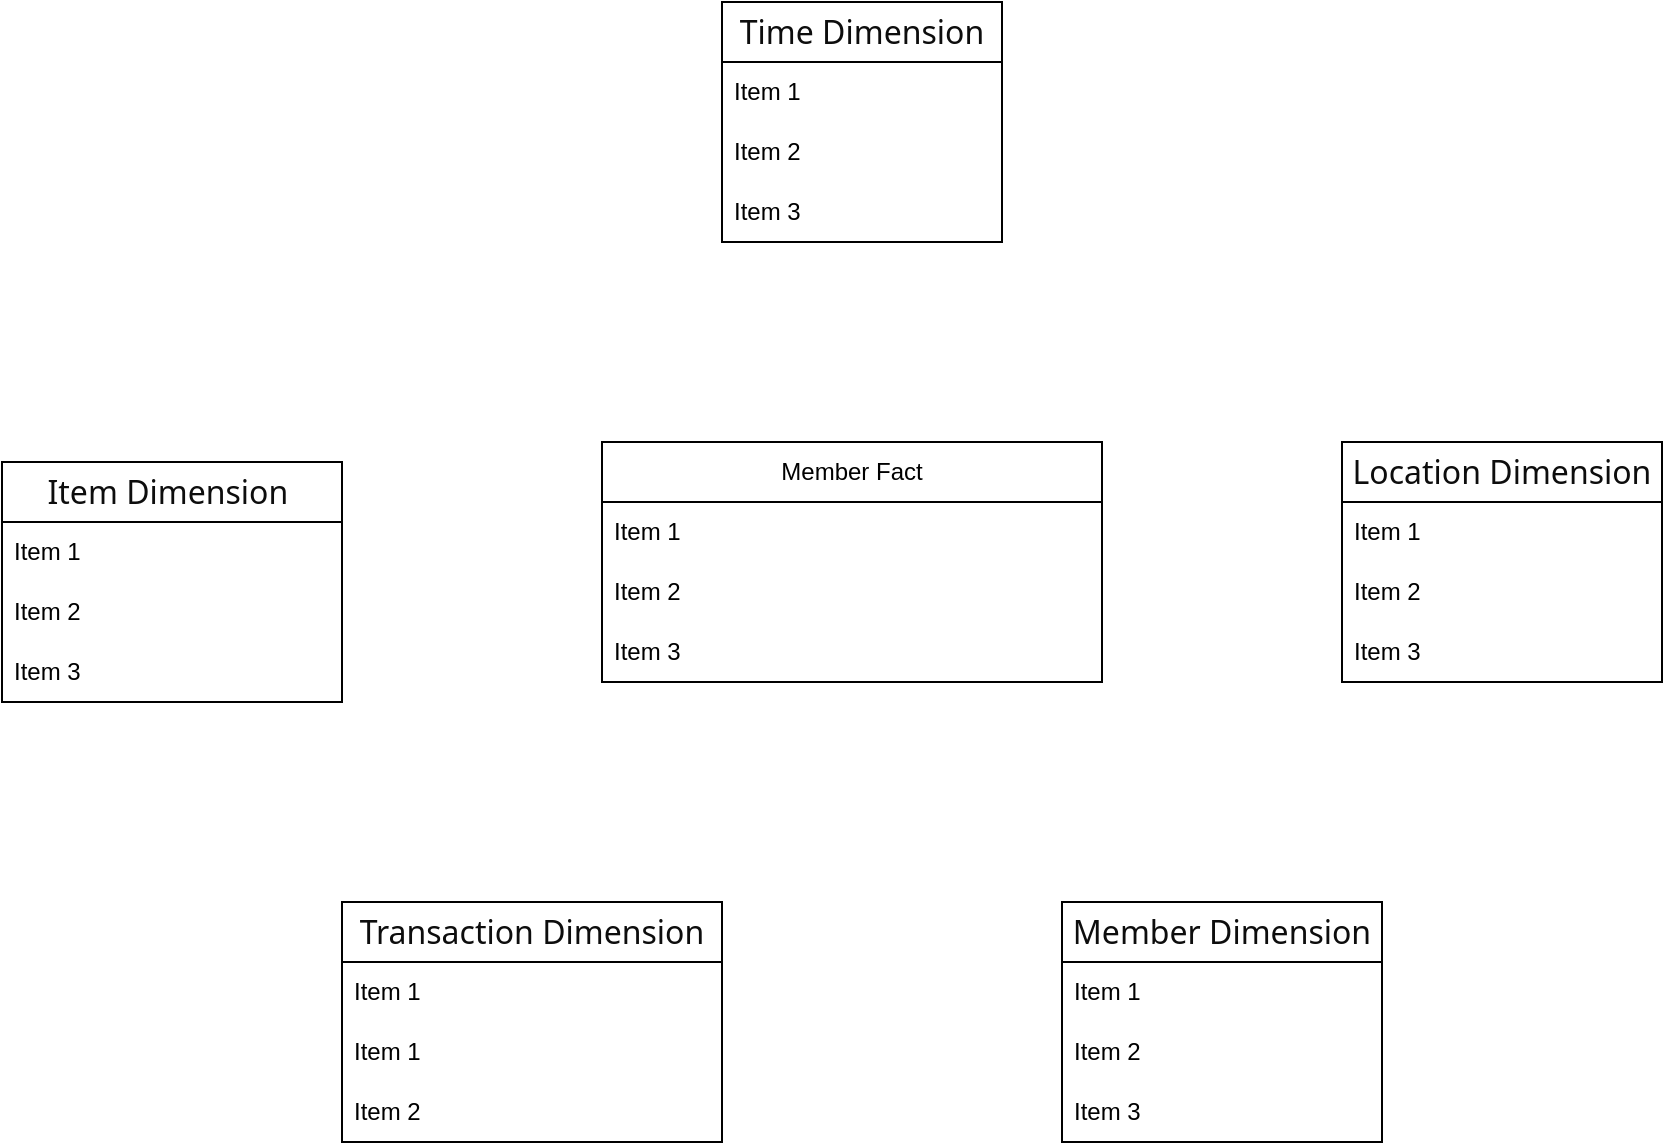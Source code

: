 <mxfile version="24.4.0" type="github">
  <diagram name="Page-1" id="Mo6gGggFcFK9n41nNnYF">
    <mxGraphModel dx="978" dy="554" grid="1" gridSize="10" guides="1" tooltips="1" connect="1" arrows="1" fold="1" page="1" pageScale="1" pageWidth="850" pageHeight="1100" math="0" shadow="0">
      <root>
        <mxCell id="0" />
        <mxCell id="1" parent="0" />
        <mxCell id="JQa0OPUm9NO3doiWXXLw-1" value="&lt;span style=&quot;color: rgb(13, 13, 13); font-family: Söhne, ui-sans-serif, system-ui, -apple-system, &amp;quot;Segoe UI&amp;quot;, Roboto, Ubuntu, Cantarell, &amp;quot;Noto Sans&amp;quot;, sans-serif, &amp;quot;Helvetica Neue&amp;quot;, Arial, &amp;quot;Apple Color Emoji&amp;quot;, &amp;quot;Segoe UI Emoji&amp;quot;, &amp;quot;Segoe UI Symbol&amp;quot;, &amp;quot;Noto Color Emoji&amp;quot;; font-size: 16px; text-align: start; white-space-collapse: preserve; background-color: rgb(255, 255, 255);&quot;&gt;Item Dimension &lt;/span&gt;" style="swimlane;fontStyle=0;childLayout=stackLayout;horizontal=1;startSize=30;horizontalStack=0;resizeParent=1;resizeParentMax=0;resizeLast=0;collapsible=1;marginBottom=0;whiteSpace=wrap;html=1;" vertex="1" parent="1">
          <mxGeometry x="10" y="240" width="170" height="120" as="geometry" />
        </mxCell>
        <mxCell id="JQa0OPUm9NO3doiWXXLw-2" value="Item 1" style="text;strokeColor=none;fillColor=none;align=left;verticalAlign=middle;spacingLeft=4;spacingRight=4;overflow=hidden;points=[[0,0.5],[1,0.5]];portConstraint=eastwest;rotatable=0;whiteSpace=wrap;html=1;" vertex="1" parent="JQa0OPUm9NO3doiWXXLw-1">
          <mxGeometry y="30" width="170" height="30" as="geometry" />
        </mxCell>
        <mxCell id="JQa0OPUm9NO3doiWXXLw-3" value="Item 2" style="text;strokeColor=none;fillColor=none;align=left;verticalAlign=middle;spacingLeft=4;spacingRight=4;overflow=hidden;points=[[0,0.5],[1,0.5]];portConstraint=eastwest;rotatable=0;whiteSpace=wrap;html=1;" vertex="1" parent="JQa0OPUm9NO3doiWXXLw-1">
          <mxGeometry y="60" width="170" height="30" as="geometry" />
        </mxCell>
        <mxCell id="JQa0OPUm9NO3doiWXXLw-4" value="Item 3" style="text;strokeColor=none;fillColor=none;align=left;verticalAlign=middle;spacingLeft=4;spacingRight=4;overflow=hidden;points=[[0,0.5],[1,0.5]];portConstraint=eastwest;rotatable=0;whiteSpace=wrap;html=1;" vertex="1" parent="JQa0OPUm9NO3doiWXXLw-1">
          <mxGeometry y="90" width="170" height="30" as="geometry" />
        </mxCell>
        <mxCell id="JQa0OPUm9NO3doiWXXLw-5" value="&lt;span style=&quot;color: rgb(13, 13, 13); font-family: Söhne, ui-sans-serif, system-ui, -apple-system, &amp;quot;Segoe UI&amp;quot;, Roboto, Ubuntu, Cantarell, &amp;quot;Noto Sans&amp;quot;, sans-serif, &amp;quot;Helvetica Neue&amp;quot;, Arial, &amp;quot;Apple Color Emoji&amp;quot;, &amp;quot;Segoe UI Emoji&amp;quot;, &amp;quot;Segoe UI Symbol&amp;quot;, &amp;quot;Noto Color Emoji&amp;quot;; font-size: 16px; text-align: start; white-space-collapse: preserve; background-color: rgb(255, 255, 255);&quot;&gt;Time Dimension&lt;/span&gt;" style="swimlane;fontStyle=0;childLayout=stackLayout;horizontal=1;startSize=30;horizontalStack=0;resizeParent=1;resizeParentMax=0;resizeLast=0;collapsible=1;marginBottom=0;whiteSpace=wrap;html=1;" vertex="1" parent="1">
          <mxGeometry x="370" y="10" width="140" height="120" as="geometry" />
        </mxCell>
        <mxCell id="JQa0OPUm9NO3doiWXXLw-6" value="Item 1" style="text;strokeColor=none;fillColor=none;align=left;verticalAlign=middle;spacingLeft=4;spacingRight=4;overflow=hidden;points=[[0,0.5],[1,0.5]];portConstraint=eastwest;rotatable=0;whiteSpace=wrap;html=1;" vertex="1" parent="JQa0OPUm9NO3doiWXXLw-5">
          <mxGeometry y="30" width="140" height="30" as="geometry" />
        </mxCell>
        <mxCell id="JQa0OPUm9NO3doiWXXLw-7" value="Item 2" style="text;strokeColor=none;fillColor=none;align=left;verticalAlign=middle;spacingLeft=4;spacingRight=4;overflow=hidden;points=[[0,0.5],[1,0.5]];portConstraint=eastwest;rotatable=0;whiteSpace=wrap;html=1;" vertex="1" parent="JQa0OPUm9NO3doiWXXLw-5">
          <mxGeometry y="60" width="140" height="30" as="geometry" />
        </mxCell>
        <mxCell id="JQa0OPUm9NO3doiWXXLw-8" value="Item 3" style="text;strokeColor=none;fillColor=none;align=left;verticalAlign=middle;spacingLeft=4;spacingRight=4;overflow=hidden;points=[[0,0.5],[1,0.5]];portConstraint=eastwest;rotatable=0;whiteSpace=wrap;html=1;" vertex="1" parent="JQa0OPUm9NO3doiWXXLw-5">
          <mxGeometry y="90" width="140" height="30" as="geometry" />
        </mxCell>
        <mxCell id="JQa0OPUm9NO3doiWXXLw-9" value="&lt;span style=&quot;color: rgb(13, 13, 13); font-family: Söhne, ui-sans-serif, system-ui, -apple-system, &amp;quot;Segoe UI&amp;quot;, Roboto, Ubuntu, Cantarell, &amp;quot;Noto Sans&amp;quot;, sans-serif, &amp;quot;Helvetica Neue&amp;quot;, Arial, &amp;quot;Apple Color Emoji&amp;quot;, &amp;quot;Segoe UI Emoji&amp;quot;, &amp;quot;Segoe UI Symbol&amp;quot;, &amp;quot;Noto Color Emoji&amp;quot;; font-size: 16px; text-align: start; white-space-collapse: preserve; background-color: rgb(255, 255, 255);&quot;&gt;Location Dimension&lt;/span&gt;" style="swimlane;fontStyle=0;childLayout=stackLayout;horizontal=1;startSize=30;horizontalStack=0;resizeParent=1;resizeParentMax=0;resizeLast=0;collapsible=1;marginBottom=0;whiteSpace=wrap;html=1;" vertex="1" parent="1">
          <mxGeometry x="680" y="230" width="160" height="120" as="geometry" />
        </mxCell>
        <mxCell id="JQa0OPUm9NO3doiWXXLw-10" value="Item 1" style="text;strokeColor=none;fillColor=none;align=left;verticalAlign=middle;spacingLeft=4;spacingRight=4;overflow=hidden;points=[[0,0.5],[1,0.5]];portConstraint=eastwest;rotatable=0;whiteSpace=wrap;html=1;" vertex="1" parent="JQa0OPUm9NO3doiWXXLw-9">
          <mxGeometry y="30" width="160" height="30" as="geometry" />
        </mxCell>
        <mxCell id="JQa0OPUm9NO3doiWXXLw-11" value="Item 2" style="text;strokeColor=none;fillColor=none;align=left;verticalAlign=middle;spacingLeft=4;spacingRight=4;overflow=hidden;points=[[0,0.5],[1,0.5]];portConstraint=eastwest;rotatable=0;whiteSpace=wrap;html=1;" vertex="1" parent="JQa0OPUm9NO3doiWXXLw-9">
          <mxGeometry y="60" width="160" height="30" as="geometry" />
        </mxCell>
        <mxCell id="JQa0OPUm9NO3doiWXXLw-12" value="Item 3" style="text;strokeColor=none;fillColor=none;align=left;verticalAlign=middle;spacingLeft=4;spacingRight=4;overflow=hidden;points=[[0,0.5],[1,0.5]];portConstraint=eastwest;rotatable=0;whiteSpace=wrap;html=1;" vertex="1" parent="JQa0OPUm9NO3doiWXXLw-9">
          <mxGeometry y="90" width="160" height="30" as="geometry" />
        </mxCell>
        <mxCell id="JQa0OPUm9NO3doiWXXLw-13" value="&lt;span style=&quot;color: rgb(13, 13, 13); font-family: Söhne, ui-sans-serif, system-ui, -apple-system, &amp;quot;Segoe UI&amp;quot;, Roboto, Ubuntu, Cantarell, &amp;quot;Noto Sans&amp;quot;, sans-serif, &amp;quot;Helvetica Neue&amp;quot;, Arial, &amp;quot;Apple Color Emoji&amp;quot;, &amp;quot;Segoe UI Emoji&amp;quot;, &amp;quot;Segoe UI Symbol&amp;quot;, &amp;quot;Noto Color Emoji&amp;quot;; font-size: 16px; text-align: start; white-space-collapse: preserve; background-color: rgb(255, 255, 255);&quot;&gt;Member Dimension&lt;/span&gt;" style="swimlane;fontStyle=0;childLayout=stackLayout;horizontal=1;startSize=30;horizontalStack=0;resizeParent=1;resizeParentMax=0;resizeLast=0;collapsible=1;marginBottom=0;whiteSpace=wrap;html=1;" vertex="1" parent="1">
          <mxGeometry x="540" y="460" width="160" height="120" as="geometry" />
        </mxCell>
        <mxCell id="JQa0OPUm9NO3doiWXXLw-14" value="Item 1" style="text;strokeColor=none;fillColor=none;align=left;verticalAlign=middle;spacingLeft=4;spacingRight=4;overflow=hidden;points=[[0,0.5],[1,0.5]];portConstraint=eastwest;rotatable=0;whiteSpace=wrap;html=1;" vertex="1" parent="JQa0OPUm9NO3doiWXXLw-13">
          <mxGeometry y="30" width="160" height="30" as="geometry" />
        </mxCell>
        <mxCell id="JQa0OPUm9NO3doiWXXLw-15" value="Item 2" style="text;strokeColor=none;fillColor=none;align=left;verticalAlign=middle;spacingLeft=4;spacingRight=4;overflow=hidden;points=[[0,0.5],[1,0.5]];portConstraint=eastwest;rotatable=0;whiteSpace=wrap;html=1;" vertex="1" parent="JQa0OPUm9NO3doiWXXLw-13">
          <mxGeometry y="60" width="160" height="30" as="geometry" />
        </mxCell>
        <mxCell id="JQa0OPUm9NO3doiWXXLw-16" value="Item 3" style="text;strokeColor=none;fillColor=none;align=left;verticalAlign=middle;spacingLeft=4;spacingRight=4;overflow=hidden;points=[[0,0.5],[1,0.5]];portConstraint=eastwest;rotatable=0;whiteSpace=wrap;html=1;" vertex="1" parent="JQa0OPUm9NO3doiWXXLw-13">
          <mxGeometry y="90" width="160" height="30" as="geometry" />
        </mxCell>
        <mxCell id="JQa0OPUm9NO3doiWXXLw-21" value="Member Fact" style="swimlane;fontStyle=0;childLayout=stackLayout;horizontal=1;startSize=30;horizontalStack=0;resizeParent=1;resizeParentMax=0;resizeLast=0;collapsible=1;marginBottom=0;whiteSpace=wrap;html=1;" vertex="1" parent="1">
          <mxGeometry x="310" y="230" width="250" height="120" as="geometry" />
        </mxCell>
        <mxCell id="JQa0OPUm9NO3doiWXXLw-22" value="Item 1" style="text;strokeColor=none;fillColor=none;align=left;verticalAlign=middle;spacingLeft=4;spacingRight=4;overflow=hidden;points=[[0,0.5],[1,0.5]];portConstraint=eastwest;rotatable=0;whiteSpace=wrap;html=1;" vertex="1" parent="JQa0OPUm9NO3doiWXXLw-21">
          <mxGeometry y="30" width="250" height="30" as="geometry" />
        </mxCell>
        <mxCell id="JQa0OPUm9NO3doiWXXLw-23" value="Item 2" style="text;strokeColor=none;fillColor=none;align=left;verticalAlign=middle;spacingLeft=4;spacingRight=4;overflow=hidden;points=[[0,0.5],[1,0.5]];portConstraint=eastwest;rotatable=0;whiteSpace=wrap;html=1;" vertex="1" parent="JQa0OPUm9NO3doiWXXLw-21">
          <mxGeometry y="60" width="250" height="30" as="geometry" />
        </mxCell>
        <mxCell id="JQa0OPUm9NO3doiWXXLw-24" value="Item 3" style="text;strokeColor=none;fillColor=none;align=left;verticalAlign=middle;spacingLeft=4;spacingRight=4;overflow=hidden;points=[[0,0.5],[1,0.5]];portConstraint=eastwest;rotatable=0;whiteSpace=wrap;html=1;" vertex="1" parent="JQa0OPUm9NO3doiWXXLw-21">
          <mxGeometry y="90" width="250" height="30" as="geometry" />
        </mxCell>
        <mxCell id="JQa0OPUm9NO3doiWXXLw-25" value="&lt;span style=&quot;color: rgb(13, 13, 13); font-family: Söhne, ui-sans-serif, system-ui, -apple-system, &amp;quot;Segoe UI&amp;quot;, Roboto, Ubuntu, Cantarell, &amp;quot;Noto Sans&amp;quot;, sans-serif, &amp;quot;Helvetica Neue&amp;quot;, Arial, &amp;quot;Apple Color Emoji&amp;quot;, &amp;quot;Segoe UI Emoji&amp;quot;, &amp;quot;Segoe UI Symbol&amp;quot;, &amp;quot;Noto Color Emoji&amp;quot;; font-size: 16px; text-align: start; white-space-collapse: preserve; background-color: rgb(255, 255, 255);&quot;&gt;Transaction Dimension&lt;/span&gt;" style="swimlane;fontStyle=0;childLayout=stackLayout;horizontal=1;startSize=30;horizontalStack=0;resizeParent=1;resizeParentMax=0;resizeLast=0;collapsible=1;marginBottom=0;whiteSpace=wrap;html=1;" vertex="1" parent="1">
          <mxGeometry x="180" y="460" width="190" height="120" as="geometry" />
        </mxCell>
        <mxCell id="JQa0OPUm9NO3doiWXXLw-26" value="Item 1" style="text;strokeColor=none;fillColor=none;align=left;verticalAlign=middle;spacingLeft=4;spacingRight=4;overflow=hidden;points=[[0,0.5],[1,0.5]];portConstraint=eastwest;rotatable=0;whiteSpace=wrap;html=1;" vertex="1" parent="JQa0OPUm9NO3doiWXXLw-25">
          <mxGeometry y="30" width="190" height="30" as="geometry" />
        </mxCell>
        <mxCell id="JQa0OPUm9NO3doiWXXLw-29" value="Item 1" style="text;strokeColor=none;fillColor=none;align=left;verticalAlign=middle;spacingLeft=4;spacingRight=4;overflow=hidden;points=[[0,0.5],[1,0.5]];portConstraint=eastwest;rotatable=0;whiteSpace=wrap;html=1;" vertex="1" parent="JQa0OPUm9NO3doiWXXLw-25">
          <mxGeometry y="60" width="190" height="30" as="geometry" />
        </mxCell>
        <mxCell id="JQa0OPUm9NO3doiWXXLw-27" value="Item 2" style="text;strokeColor=none;fillColor=none;align=left;verticalAlign=middle;spacingLeft=4;spacingRight=4;overflow=hidden;points=[[0,0.5],[1,0.5]];portConstraint=eastwest;rotatable=0;whiteSpace=wrap;html=1;" vertex="1" parent="JQa0OPUm9NO3doiWXXLw-25">
          <mxGeometry y="90" width="190" height="30" as="geometry" />
        </mxCell>
      </root>
    </mxGraphModel>
  </diagram>
</mxfile>
